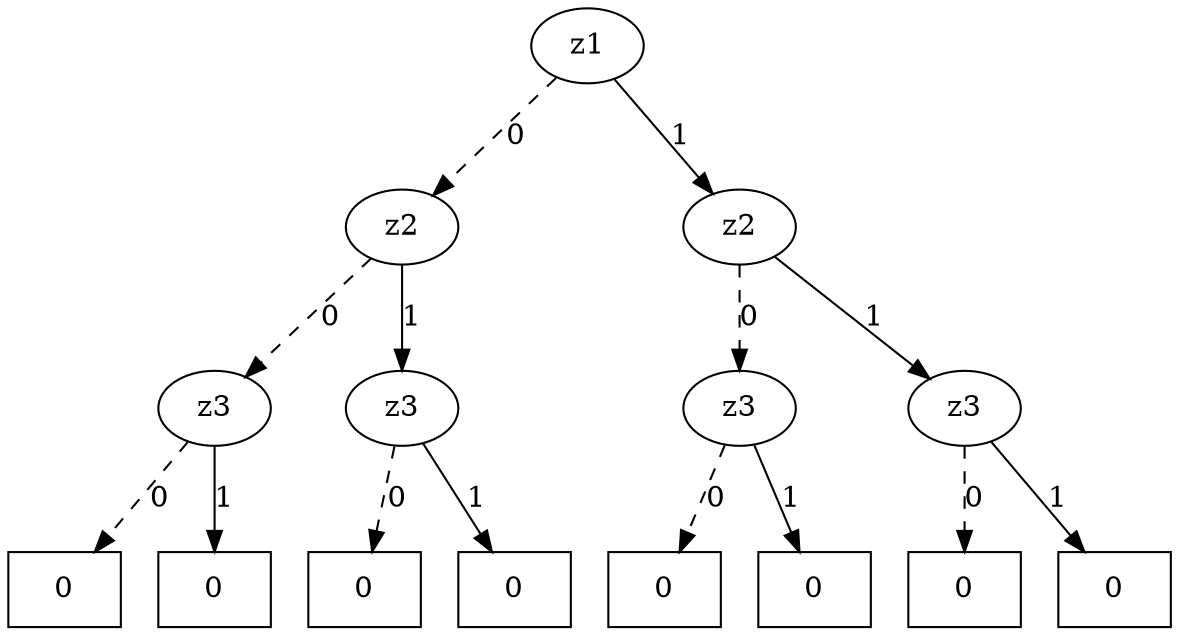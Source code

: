 digraph G {
	// Level 0
	z1_0 [label="z1"];
	// Level 1
	z2_0 [label="z2"];
	z2_1 [label="z2"];
	// Level 2
	z3_0 [label="z3"];
	z3_1 [label="z3"];
	z3_2 [label="z3"];
	z3_3 [label="z3"];
	leaf_0 [label="0", shape=box];
	leaf_1 [label="0", shape=box];
	leaf_2 [label="0", shape=box];
	leaf_3 [label="0", shape=box];
	leaf_4 [label="0", shape=box];
	leaf_5 [label="0", shape=box];
	leaf_6 [label="0", shape=box];
	leaf_7 [label="0", shape=box];
	z1_0 -> z2_0 [style=dashed, label="0"];
	z1_0 -> z2_1 [style=solid, label="1"];
	z2_0 -> z3_0 [style=dashed, label="0"];
	z2_0 -> z3_1 [style=solid, label="1"];
	z2_1 -> z3_2 [style=dashed, label="0"];
	z2_1 -> z3_3 [style=solid, label="1"];
	z3_0 -> leaf_0 [style=dashed, label="0"];
	z3_0 -> leaf_1 [style=solid, label="1"];
	z3_1 -> leaf_2 [style=dashed, label="0"];
	z3_1 -> leaf_3 [style=solid, label="1"];
	z3_2 -> leaf_4 [style=dashed, label="0"];
	z3_2 -> leaf_5 [style=solid, label="1"];
	z3_3 -> leaf_6 [style=dashed, label="0"];
	z3_3 -> leaf_7 [style=solid, label="1"];
}
